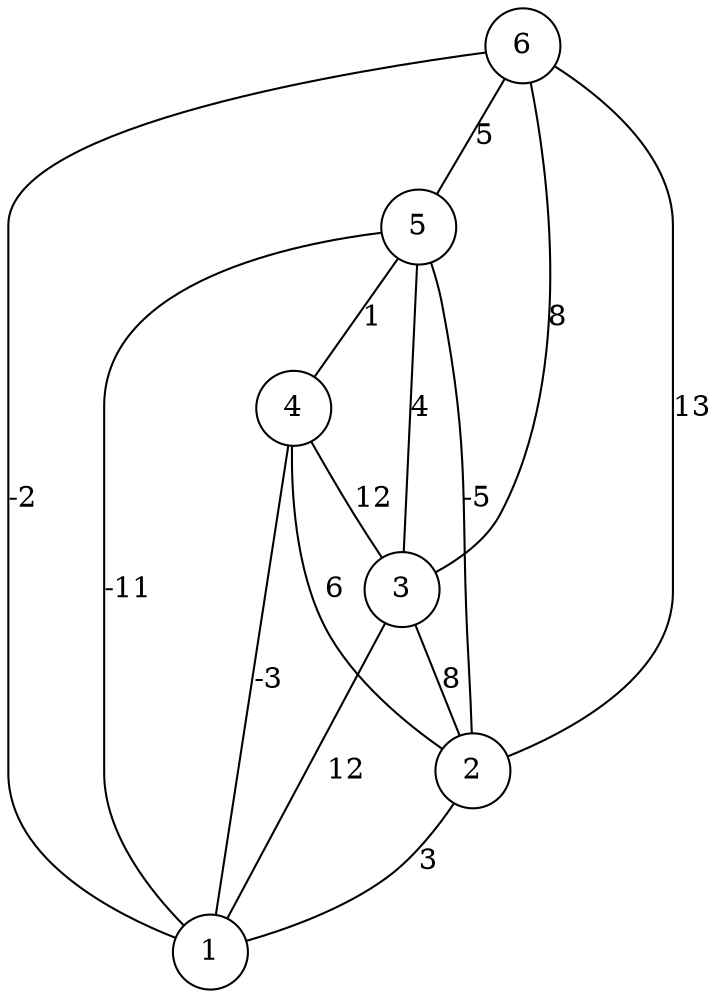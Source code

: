 graph { 
	 fontname="Helvetica,Arial,sans-serif" 
	 node [shape = circle]; 
	 6 -- 1 [label = "-2"];
	 6 -- 2 [label = "13"];
	 6 -- 3 [label = "8"];
	 6 -- 5 [label = "5"];
	 5 -- 1 [label = "-11"];
	 5 -- 2 [label = "-5"];
	 5 -- 3 [label = "4"];
	 5 -- 4 [label = "1"];
	 4 -- 1 [label = "-3"];
	 4 -- 2 [label = "6"];
	 4 -- 3 [label = "12"];
	 3 -- 1 [label = "12"];
	 3 -- 2 [label = "8"];
	 2 -- 1 [label = "3"];
	 1;
	 2;
	 3;
	 4;
	 5;
	 6;
}
